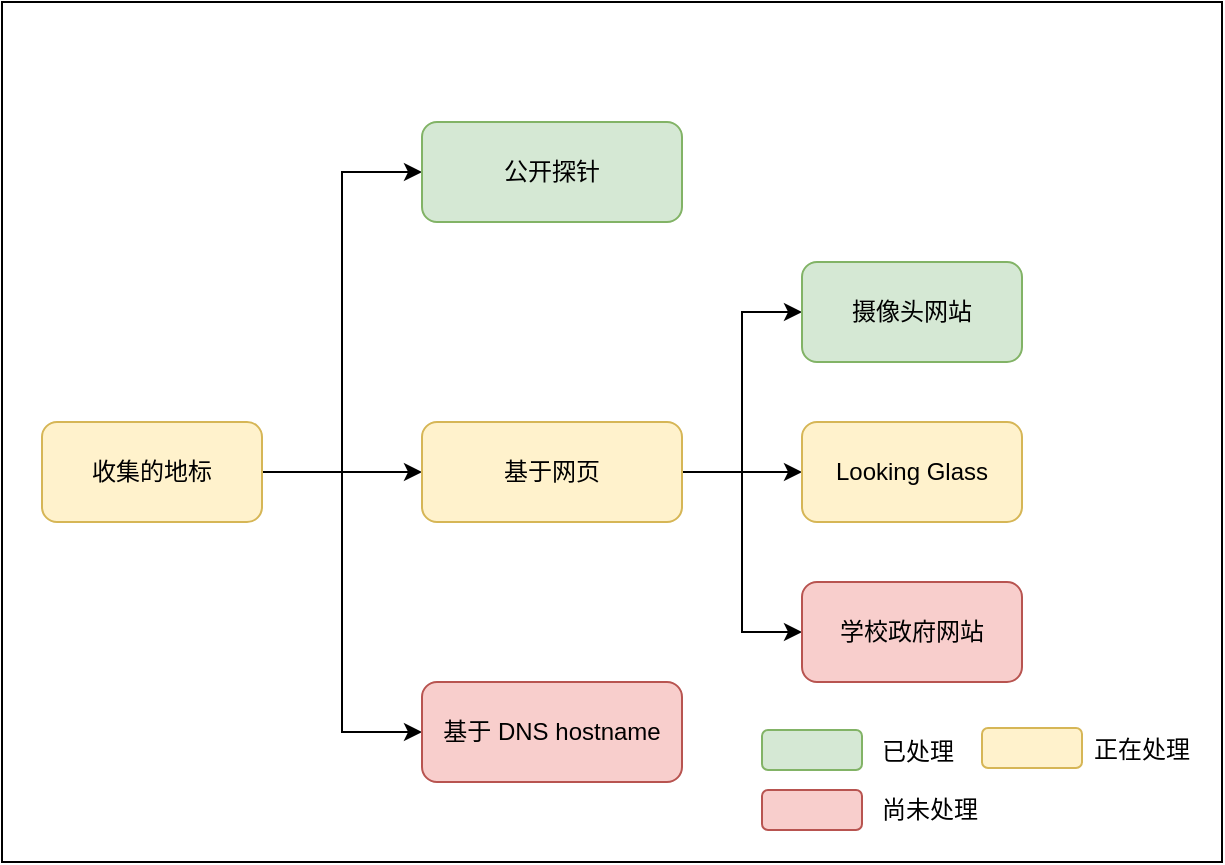 <mxfile version="17.2.4" type="github">
  <diagram id="V_RyGB2SNdtQhxCIIN5D" name="Page-1">
    <mxGraphModel dx="1056" dy="510" grid="1" gridSize="10" guides="1" tooltips="1" connect="1" arrows="1" fold="1" page="1" pageScale="1" pageWidth="850" pageHeight="1100" math="0" shadow="0">
      <root>
        <mxCell id="0" />
        <mxCell id="1" parent="0" />
        <mxCell id="xLFS7vNpQWe_BlD2UNC_-27" value="" style="rounded=0;whiteSpace=wrap;html=1;fillColor=none;" parent="1" vertex="1">
          <mxGeometry x="140" y="60" width="610" height="430" as="geometry" />
        </mxCell>
        <mxCell id="xLFS7vNpQWe_BlD2UNC_-6" style="edgeStyle=orthogonalEdgeStyle;rounded=0;orthogonalLoop=1;jettySize=auto;html=1;entryX=0;entryY=0.5;entryDx=0;entryDy=0;" parent="1" source="xLFS7vNpQWe_BlD2UNC_-1" target="xLFS7vNpQWe_BlD2UNC_-4" edge="1">
          <mxGeometry relative="1" as="geometry" />
        </mxCell>
        <mxCell id="xLFS7vNpQWe_BlD2UNC_-7" style="edgeStyle=orthogonalEdgeStyle;rounded=0;orthogonalLoop=1;jettySize=auto;html=1;entryX=0;entryY=0.5;entryDx=0;entryDy=0;" parent="1" source="xLFS7vNpQWe_BlD2UNC_-1" target="xLFS7vNpQWe_BlD2UNC_-2" edge="1">
          <mxGeometry relative="1" as="geometry" />
        </mxCell>
        <mxCell id="xLFS7vNpQWe_BlD2UNC_-8" style="edgeStyle=orthogonalEdgeStyle;rounded=0;orthogonalLoop=1;jettySize=auto;html=1;entryX=0;entryY=0.5;entryDx=0;entryDy=0;" parent="1" source="xLFS7vNpQWe_BlD2UNC_-1" target="xLFS7vNpQWe_BlD2UNC_-5" edge="1">
          <mxGeometry relative="1" as="geometry" />
        </mxCell>
        <mxCell id="xLFS7vNpQWe_BlD2UNC_-1" value="收集的地标" style="rounded=1;whiteSpace=wrap;html=1;fillColor=#fff2cc;strokeColor=#d6b656;" parent="1" vertex="1">
          <mxGeometry x="160" y="270" width="110" height="50" as="geometry" />
        </mxCell>
        <mxCell id="xLFS7vNpQWe_BlD2UNC_-15" style="edgeStyle=orthogonalEdgeStyle;rounded=0;orthogonalLoop=1;jettySize=auto;html=1;entryX=0;entryY=0.5;entryDx=0;entryDy=0;" parent="1" source="xLFS7vNpQWe_BlD2UNC_-2" target="xLFS7vNpQWe_BlD2UNC_-14" edge="1">
          <mxGeometry relative="1" as="geometry" />
        </mxCell>
        <mxCell id="xLFS7vNpQWe_BlD2UNC_-17" style="edgeStyle=orthogonalEdgeStyle;rounded=0;orthogonalLoop=1;jettySize=auto;html=1;entryX=0;entryY=0.5;entryDx=0;entryDy=0;" parent="1" source="xLFS7vNpQWe_BlD2UNC_-2" target="xLFS7vNpQWe_BlD2UNC_-16" edge="1">
          <mxGeometry relative="1" as="geometry" />
        </mxCell>
        <mxCell id="boKA2lNCDkdZOMdKHYmO-2" style="edgeStyle=orthogonalEdgeStyle;rounded=0;orthogonalLoop=1;jettySize=auto;html=1;entryX=0;entryY=0.5;entryDx=0;entryDy=0;" edge="1" parent="1" source="xLFS7vNpQWe_BlD2UNC_-2" target="xLFS7vNpQWe_BlD2UNC_-12">
          <mxGeometry relative="1" as="geometry" />
        </mxCell>
        <mxCell id="xLFS7vNpQWe_BlD2UNC_-2" value="基于网页" style="rounded=1;whiteSpace=wrap;html=1;fillColor=#fff2cc;strokeColor=#d6b656;" parent="1" vertex="1">
          <mxGeometry x="350" y="270" width="130" height="50" as="geometry" />
        </mxCell>
        <mxCell id="xLFS7vNpQWe_BlD2UNC_-4" value="公开探针" style="rounded=1;whiteSpace=wrap;html=1;fillColor=#d5e8d4;strokeColor=#82b366;" parent="1" vertex="1">
          <mxGeometry x="350" y="120" width="130" height="50" as="geometry" />
        </mxCell>
        <mxCell id="xLFS7vNpQWe_BlD2UNC_-5" value="基于 DNS hostname" style="rounded=1;whiteSpace=wrap;html=1;fillColor=#f8cecc;strokeColor=#b85450;" parent="1" vertex="1">
          <mxGeometry x="350" y="400" width="130" height="50" as="geometry" />
        </mxCell>
        <mxCell id="xLFS7vNpQWe_BlD2UNC_-12" value="摄像头网站" style="rounded=1;whiteSpace=wrap;html=1;fillColor=#d5e8d4;strokeColor=#82b366;" parent="1" vertex="1">
          <mxGeometry x="540" y="190" width="110" height="50" as="geometry" />
        </mxCell>
        <mxCell id="xLFS7vNpQWe_BlD2UNC_-14" value="Looking Glass" style="rounded=1;whiteSpace=wrap;html=1;fillColor=#fff2cc;strokeColor=#d6b656;" parent="1" vertex="1">
          <mxGeometry x="540" y="270" width="110" height="50" as="geometry" />
        </mxCell>
        <mxCell id="xLFS7vNpQWe_BlD2UNC_-16" value="学校政府网站" style="rounded=1;whiteSpace=wrap;html=1;fillColor=#f8cecc;strokeColor=#b85450;" parent="1" vertex="1">
          <mxGeometry x="540" y="350" width="110" height="50" as="geometry" />
        </mxCell>
        <mxCell id="xLFS7vNpQWe_BlD2UNC_-18" value="" style="rounded=1;whiteSpace=wrap;html=1;fillColor=#d5e8d4;strokeColor=#82b366;" parent="1" vertex="1">
          <mxGeometry x="520" y="424" width="50" height="20" as="geometry" />
        </mxCell>
        <mxCell id="xLFS7vNpQWe_BlD2UNC_-19" value="" style="rounded=1;whiteSpace=wrap;html=1;fillColor=#fff2cc;strokeColor=#d6b656;" parent="1" vertex="1">
          <mxGeometry x="630" y="423" width="50" height="20" as="geometry" />
        </mxCell>
        <mxCell id="xLFS7vNpQWe_BlD2UNC_-20" style="edgeStyle=orthogonalEdgeStyle;rounded=0;orthogonalLoop=1;jettySize=auto;html=1;exitX=0.5;exitY=1;exitDx=0;exitDy=0;" parent="1" source="xLFS7vNpQWe_BlD2UNC_-18" target="xLFS7vNpQWe_BlD2UNC_-18" edge="1">
          <mxGeometry relative="1" as="geometry" />
        </mxCell>
        <mxCell id="xLFS7vNpQWe_BlD2UNC_-21" value="" style="rounded=1;whiteSpace=wrap;html=1;fillColor=#f8cecc;strokeColor=#b85450;" parent="1" vertex="1">
          <mxGeometry x="520" y="454" width="50" height="20" as="geometry" />
        </mxCell>
        <mxCell id="xLFS7vNpQWe_BlD2UNC_-22" value="已处理" style="text;html=1;strokeColor=none;fillColor=none;align=center;verticalAlign=middle;whiteSpace=wrap;rounded=0;" parent="1" vertex="1">
          <mxGeometry x="568" y="420" width="60" height="30" as="geometry" />
        </mxCell>
        <mxCell id="xLFS7vNpQWe_BlD2UNC_-23" value="正在处理" style="text;html=1;strokeColor=none;fillColor=none;align=center;verticalAlign=middle;whiteSpace=wrap;rounded=0;" parent="1" vertex="1">
          <mxGeometry x="680" y="419" width="60" height="30" as="geometry" />
        </mxCell>
        <mxCell id="xLFS7vNpQWe_BlD2UNC_-24" value="尚未处理" style="text;html=1;strokeColor=none;fillColor=none;align=center;verticalAlign=middle;whiteSpace=wrap;rounded=0;" parent="1" vertex="1">
          <mxGeometry x="574" y="449" width="60" height="30" as="geometry" />
        </mxCell>
      </root>
    </mxGraphModel>
  </diagram>
</mxfile>
